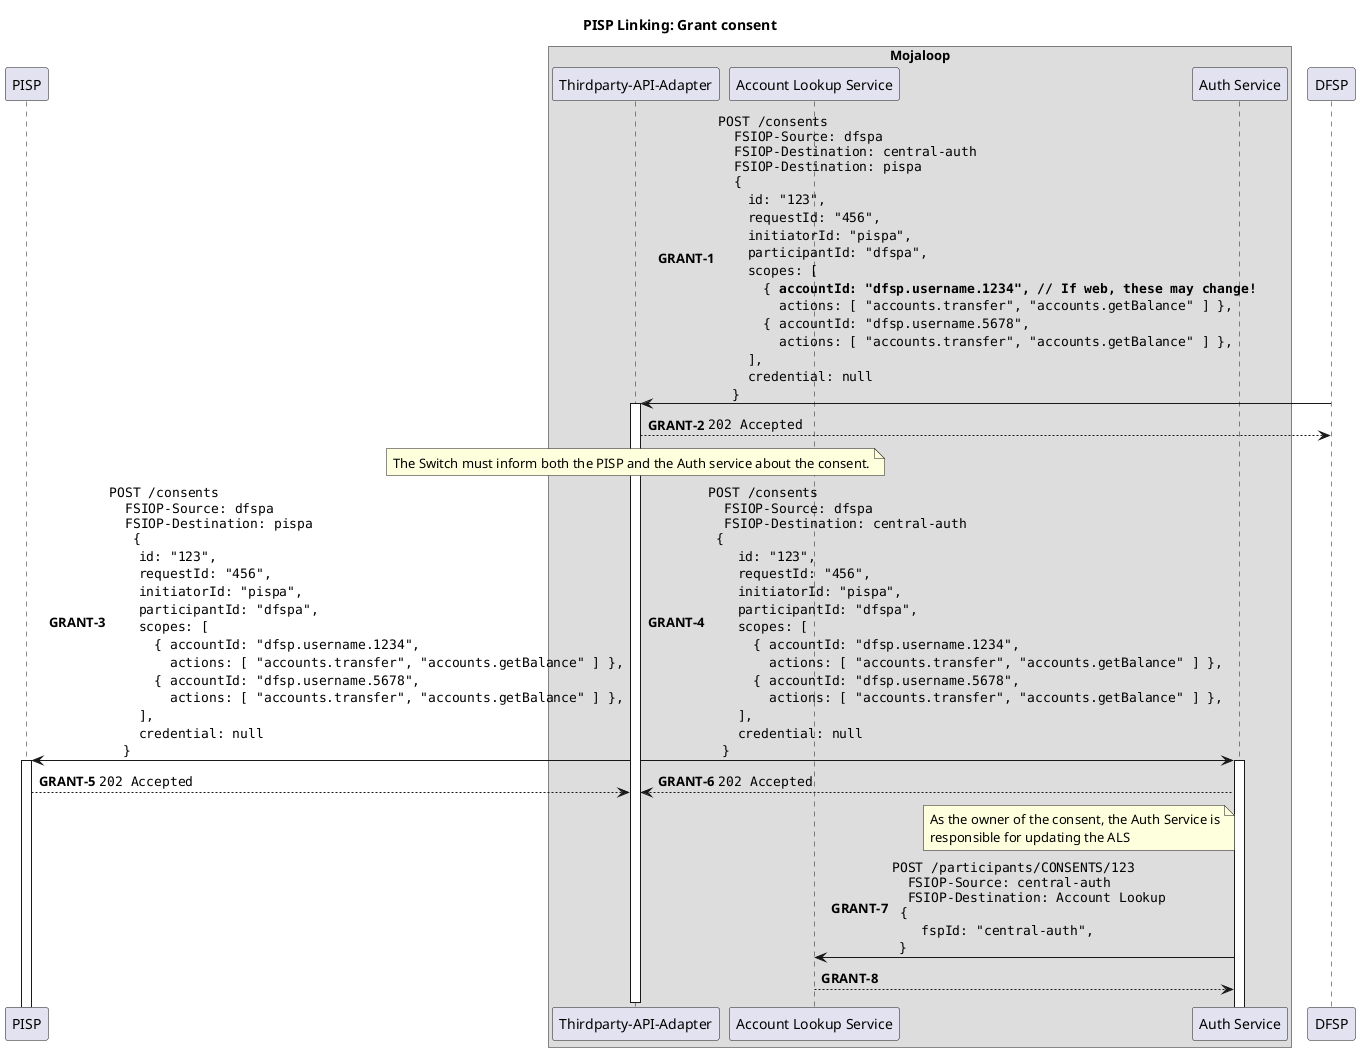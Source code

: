 @startuml

!pragma teoz true

title PISP Linking: Grant consent

participant "PISP" as PISP

box "Mojaloop"
    participant "Thirdparty-API-Adapter" as Switch
    participant "Account Lookup Service" as ALS
    participant "Auth Service" as Auth
end box

participant "DFSP" as DFSP

autonumber 1 "<b>GRANT-#</b>"

DFSP -> Switch ++: ""POST /consents""\n\
""  FSIOP-Source: dfspa""\n\
""  FSIOP-Destination: central-auth""\n\
""  FSIOP-Destination: pispa""\n\
""  {""\n\
    ""  id: "123",""\n\
    ""  requestId: "456",""\n\
    ""  initiatorId: "pispa",""\n\
    ""  participantId: "dfspa",""\n\
    ""  scopes: [ ""\n\
    ""    { **accountId: "dfsp.username.1234", // If web, these may change!**""\n\
    ""      actions: [ "accounts.transfer", "accounts.getBalance" ] },""\n\
    ""    { accountId: "dfsp.username.5678",""\n\
    ""      actions: [ "accounts.transfer", "accounts.getBalance" ] },""\n\
    ""  ],""\n\
    ""  credential: null""\n\
    ""}""
Switch --> DFSP: ""202 Accepted""
deactivate DFSP

note over Switch
  The Switch must inform both the PISP and the Auth service about the consent.
end note

Switch -> PISP ++: ""POST /consents""\n\
""  FSIOP-Source: dfspa""\n\
""  FSIOP-Destination: pispa""\n\
""   {""\n\
    ""  id: "123",""\n\
    ""  requestId: "456",""\n\
    ""  initiatorId: "pispa",""\n\
    ""  participantId: "dfspa",""\n\
    ""  scopes: [ ""\n\
    ""    { accountId: "dfsp.username.1234",""\n\
    ""      actions: [ "accounts.transfer", "accounts.getBalance" ] },""\n\
    ""    { accountId: "dfsp.username.5678",""\n\
    ""      actions: [ "accounts.transfer", "accounts.getBalance" ] },""\n\
    ""  ],""\n\
    ""  credential: null""\n\
    ""}""
& Switch -> Auth ++: ""POST /consents""\n\
""  FSIOP-Source: dfspa""\n\
""  FSIOP-Destination: central-auth""\n\
"" {""\n\
    ""  id: "123",""\n\
    ""  requestId: "456",""\n\
    ""  initiatorId: "pispa",""\n\
    ""  participantId: "dfspa",""\n\
    ""  scopes: [ ""\n\
    ""    { accountId: "dfsp.username.1234",""\n\
    ""      actions: [ "accounts.transfer", "accounts.getBalance" ] },""\n\
    ""    { accountId: "dfsp.username.5678",""\n\
    ""      actions: [ "accounts.transfer", "accounts.getBalance" ] },""\n\
    ""  ],""\n\
    ""  credential: null""\n\
    ""}""

PISP --> Switch: ""202 Accepted""
& Auth --> Switch: ""202 Accepted""

note left of Auth
  As the owner of the consent, the Auth Service is
  responsible for updating the ALS
end note

Auth -> ALS: ""POST /participants/CONSENTS/123""\n\
""  FSIOP-Source: central-auth""\n\
""  FSIOP-Destination: Account Lookup""\n\
"" {""\n\
    ""  fspId: "central-auth",""\n\
  ""}""

ALS --> Auth:

deactivate Switch

@enduml
